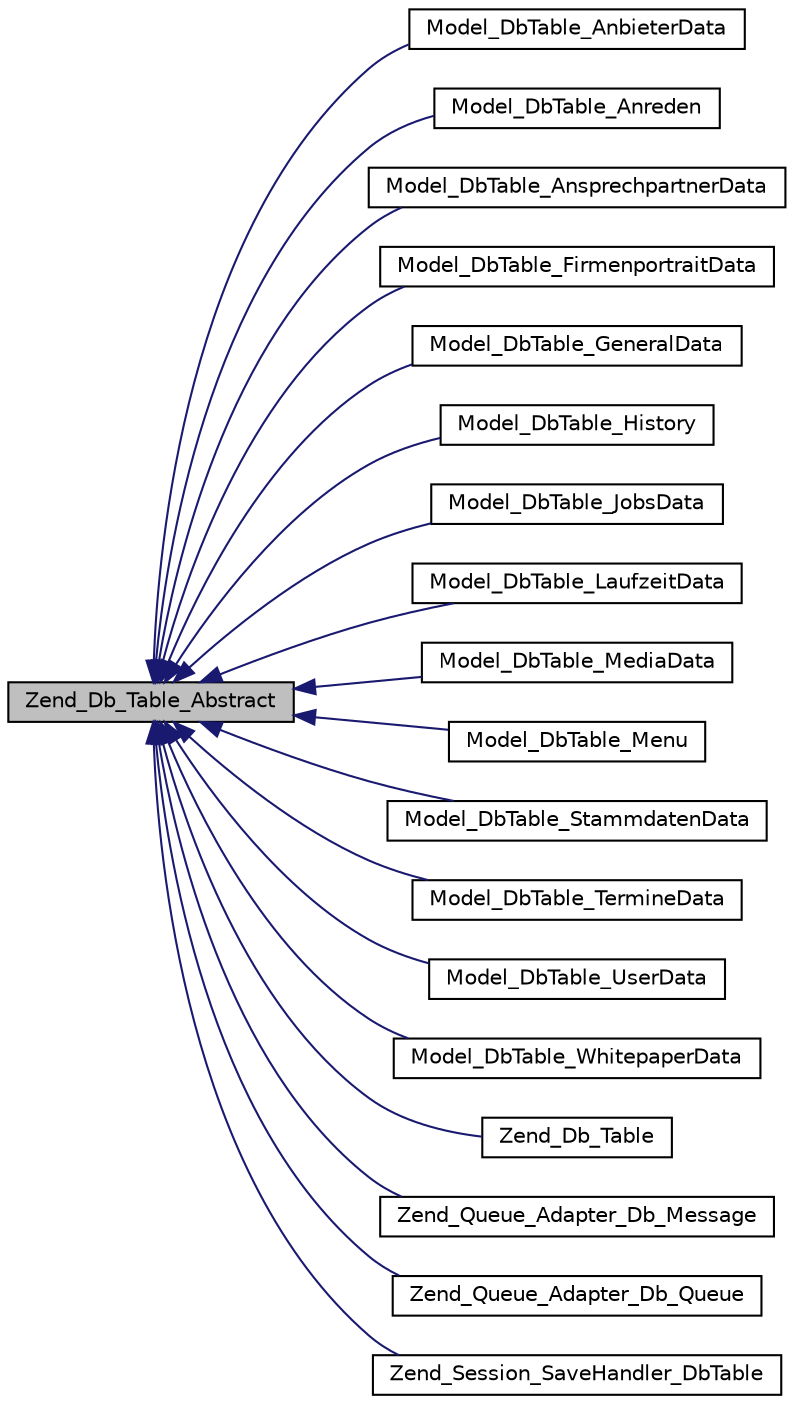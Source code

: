 digraph G
{
  edge [fontname="Helvetica",fontsize="10",labelfontname="Helvetica",labelfontsize="10"];
  node [fontname="Helvetica",fontsize="10",shape=record];
  rankdir="LR";
  Node1 [label="Zend_Db_Table_Abstract",height=0.2,width=0.4,color="black", fillcolor="grey75", style="filled" fontcolor="black"];
  Node1 -> Node2 [dir="back",color="midnightblue",fontsize="10",style="solid",fontname="Helvetica"];
  Node2 [label="Model_DbTable_AnbieterData",height=0.2,width=0.4,color="black", fillcolor="white", style="filled",URL="$class_model___db_table___anbieter_data.html"];
  Node1 -> Node3 [dir="back",color="midnightblue",fontsize="10",style="solid",fontname="Helvetica"];
  Node3 [label="Model_DbTable_Anreden",height=0.2,width=0.4,color="black", fillcolor="white", style="filled",URL="$class_model___db_table___anreden.html"];
  Node1 -> Node4 [dir="back",color="midnightblue",fontsize="10",style="solid",fontname="Helvetica"];
  Node4 [label="Model_DbTable_AnsprechpartnerData",height=0.2,width=0.4,color="black", fillcolor="white", style="filled",URL="$class_model___db_table___ansprechpartner_data.html"];
  Node1 -> Node5 [dir="back",color="midnightblue",fontsize="10",style="solid",fontname="Helvetica"];
  Node5 [label="Model_DbTable_FirmenportraitData",height=0.2,width=0.4,color="black", fillcolor="white", style="filled",URL="$class_model___db_table___firmenportrait_data.html"];
  Node1 -> Node6 [dir="back",color="midnightblue",fontsize="10",style="solid",fontname="Helvetica"];
  Node6 [label="Model_DbTable_GeneralData",height=0.2,width=0.4,color="black", fillcolor="white", style="filled",URL="$class_model___db_table___general_data.html"];
  Node1 -> Node7 [dir="back",color="midnightblue",fontsize="10",style="solid",fontname="Helvetica"];
  Node7 [label="Model_DbTable_History",height=0.2,width=0.4,color="black", fillcolor="white", style="filled",URL="$class_model___db_table___history.html"];
  Node1 -> Node8 [dir="back",color="midnightblue",fontsize="10",style="solid",fontname="Helvetica"];
  Node8 [label="Model_DbTable_JobsData",height=0.2,width=0.4,color="black", fillcolor="white", style="filled",URL="$class_model___db_table___jobs_data.html"];
  Node1 -> Node9 [dir="back",color="midnightblue",fontsize="10",style="solid",fontname="Helvetica"];
  Node9 [label="Model_DbTable_LaufzeitData",height=0.2,width=0.4,color="black", fillcolor="white", style="filled",URL="$class_model___db_table___laufzeit_data.html"];
  Node1 -> Node10 [dir="back",color="midnightblue",fontsize="10",style="solid",fontname="Helvetica"];
  Node10 [label="Model_DbTable_MediaData",height=0.2,width=0.4,color="black", fillcolor="white", style="filled",URL="$class_model___db_table___media_data.html"];
  Node1 -> Node11 [dir="back",color="midnightblue",fontsize="10",style="solid",fontname="Helvetica"];
  Node11 [label="Model_DbTable_Menu",height=0.2,width=0.4,color="black", fillcolor="white", style="filled",URL="$class_model___db_table___menu.html"];
  Node1 -> Node12 [dir="back",color="midnightblue",fontsize="10",style="solid",fontname="Helvetica"];
  Node12 [label="Model_DbTable_StammdatenData",height=0.2,width=0.4,color="black", fillcolor="white", style="filled",URL="$class_model___db_table___stammdaten_data.html"];
  Node1 -> Node13 [dir="back",color="midnightblue",fontsize="10",style="solid",fontname="Helvetica"];
  Node13 [label="Model_DbTable_TermineData",height=0.2,width=0.4,color="black", fillcolor="white", style="filled",URL="$class_model___db_table___termine_data.html"];
  Node1 -> Node14 [dir="back",color="midnightblue",fontsize="10",style="solid",fontname="Helvetica"];
  Node14 [label="Model_DbTable_UserData",height=0.2,width=0.4,color="black", fillcolor="white", style="filled",URL="$class_model___db_table___user_data.html"];
  Node1 -> Node15 [dir="back",color="midnightblue",fontsize="10",style="solid",fontname="Helvetica"];
  Node15 [label="Model_DbTable_WhitepaperData",height=0.2,width=0.4,color="black", fillcolor="white", style="filled",URL="$class_model___db_table___whitepaper_data.html"];
  Node1 -> Node16 [dir="back",color="midnightblue",fontsize="10",style="solid",fontname="Helvetica"];
  Node16 [label="Zend_Db_Table",height=0.2,width=0.4,color="black", fillcolor="white", style="filled",URL="$class_zend___db___table.html"];
  Node1 -> Node17 [dir="back",color="midnightblue",fontsize="10",style="solid",fontname="Helvetica"];
  Node17 [label="Zend_Queue_Adapter_Db_Message",height=0.2,width=0.4,color="black", fillcolor="white", style="filled",URL="$class_zend___queue___adapter___db___message.html"];
  Node1 -> Node18 [dir="back",color="midnightblue",fontsize="10",style="solid",fontname="Helvetica"];
  Node18 [label="Zend_Queue_Adapter_Db_Queue",height=0.2,width=0.4,color="black", fillcolor="white", style="filled",URL="$class_zend___queue___adapter___db___queue.html"];
  Node1 -> Node19 [dir="back",color="midnightblue",fontsize="10",style="solid",fontname="Helvetica"];
  Node19 [label="Zend_Session_SaveHandler_DbTable",height=0.2,width=0.4,color="black", fillcolor="white", style="filled",URL="$class_zend___session___save_handler___db_table.html"];
}
